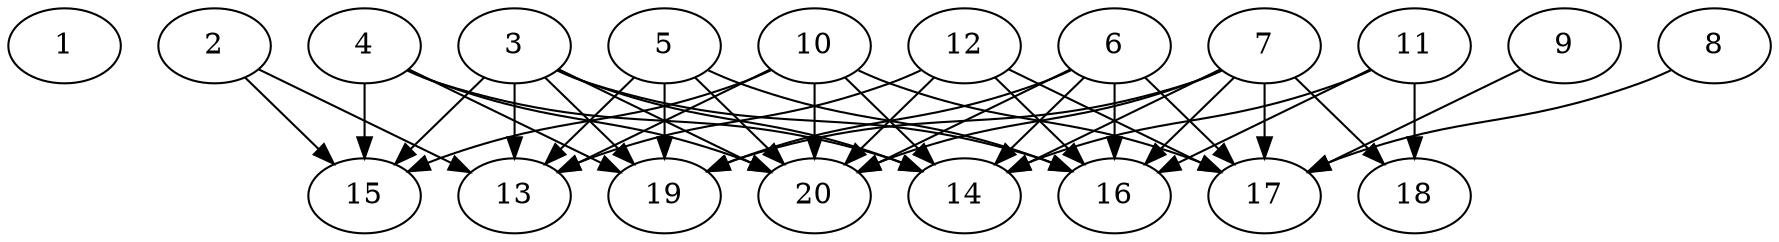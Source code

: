 // DAG automatically generated by daggen at Wed Jul 24 21:21:55 2019
// ./daggen --dot -n 20 --ccr 0.3 --fat 0.8 --regular 0.5 --density 0.6 --mindata 5242880 --maxdata 52428800 
digraph G {
  1 [size="52947627", alpha="0.06", expect_size="15884288"] 
  2 [size="166877867", alpha="0.06", expect_size="50063360"] 
  2 -> 13 [size ="50063360"]
  2 -> 15 [size ="50063360"]
  3 [size="26716160", alpha="0.06", expect_size="8014848"] 
  3 -> 13 [size ="8014848"]
  3 -> 14 [size ="8014848"]
  3 -> 15 [size ="8014848"]
  3 -> 16 [size ="8014848"]
  3 -> 19 [size ="8014848"]
  3 -> 20 [size ="8014848"]
  4 [size="166925653", alpha="0.13", expect_size="50077696"] 
  4 -> 14 [size ="50077696"]
  4 -> 15 [size ="50077696"]
  4 -> 19 [size ="50077696"]
  4 -> 20 [size ="50077696"]
  5 [size="87930880", alpha="0.19", expect_size="26379264"] 
  5 -> 13 [size ="26379264"]
  5 -> 16 [size ="26379264"]
  5 -> 19 [size ="26379264"]
  5 -> 20 [size ="26379264"]
  6 [size="41919147", alpha="0.17", expect_size="12575744"] 
  6 -> 14 [size ="12575744"]
  6 -> 16 [size ="12575744"]
  6 -> 17 [size ="12575744"]
  6 -> 19 [size ="12575744"]
  6 -> 20 [size ="12575744"]
  7 [size="133628587", alpha="0.07", expect_size="40088576"] 
  7 -> 14 [size ="40088576"]
  7 -> 16 [size ="40088576"]
  7 -> 17 [size ="40088576"]
  7 -> 18 [size ="40088576"]
  7 -> 19 [size ="40088576"]
  7 -> 20 [size ="40088576"]
  8 [size="42045440", alpha="0.14", expect_size="12613632"] 
  8 -> 17 [size ="12613632"]
  9 [size="132461227", alpha="0.08", expect_size="39738368"] 
  9 -> 17 [size ="39738368"]
  10 [size="94808747", alpha="0.03", expect_size="28442624"] 
  10 -> 13 [size ="28442624"]
  10 -> 14 [size ="28442624"]
  10 -> 15 [size ="28442624"]
  10 -> 17 [size ="28442624"]
  10 -> 20 [size ="28442624"]
  11 [size="161802240", alpha="0.06", expect_size="48540672"] 
  11 -> 14 [size ="48540672"]
  11 -> 16 [size ="48540672"]
  11 -> 18 [size ="48540672"]
  12 [size="51456000", alpha="0.05", expect_size="15436800"] 
  12 -> 13 [size ="15436800"]
  12 -> 16 [size ="15436800"]
  12 -> 17 [size ="15436800"]
  12 -> 20 [size ="15436800"]
  13 [size="97832960", alpha="0.06", expect_size="29349888"] 
  14 [size="146155520", alpha="0.10", expect_size="43846656"] 
  15 [size="94972587", alpha="0.13", expect_size="28491776"] 
  16 [size="89186987", alpha="0.16", expect_size="26756096"] 
  17 [size="64669013", alpha="0.02", expect_size="19400704"] 
  18 [size="120323413", alpha="0.14", expect_size="36097024"] 
  19 [size="72652800", alpha="0.19", expect_size="21795840"] 
  20 [size="137342293", alpha="0.17", expect_size="41202688"] 
}
